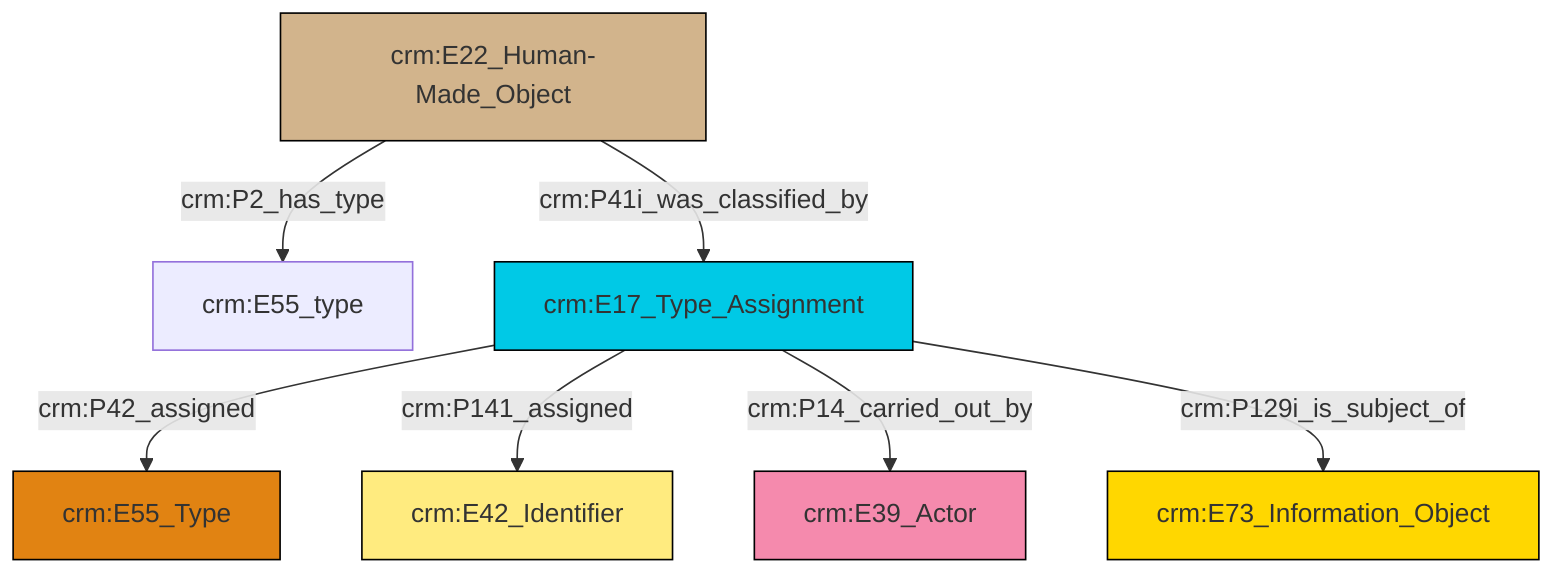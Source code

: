 graph TD
classDef Literal fill:#f2f2f2,stroke:#000000;
classDef CRM_Entity fill:#FFFFFF,stroke:#000000;
classDef Temporal_Entity fill:#00C9E6, stroke:#000000;
classDef Type fill:#E18312, stroke:#000000;
classDef Time-Span fill:#2C9C91, stroke:#000000;
classDef Appellation fill:#FFEB7F, stroke:#000000;
classDef Place fill:#008836, stroke:#000000;
classDef Persistent_Item fill:#B266B2, stroke:#000000;
classDef Conceptual_Object fill:#FFD700, stroke:#000000;
classDef Physical_Thing fill:#D2B48C, stroke:#000000;
classDef Actor fill:#f58aad, stroke:#000000;
classDef PC_Classes fill:#4ce600, stroke:#000000;
classDef Multi fill:#cccccc,stroke:#000000;

6["crm:E22_Human-Made_Object"]:::Physical_Thing -->|crm:P2_has_type| 0["crm:E55_type"]:::Default
7["crm:E17_Type_Assignment"]:::Temporal_Entity -->|crm:P42_assigned| 2["crm:E55_Type"]:::Type
6["crm:E22_Human-Made_Object"]:::Physical_Thing -->|crm:P41i_was_classified_by| 7["crm:E17_Type_Assignment"]:::Temporal_Entity
7["crm:E17_Type_Assignment"]:::Temporal_Entity -->|crm:P141_assigned| 11["crm:E42_Identifier"]:::Appellation
7["crm:E17_Type_Assignment"]:::Temporal_Entity -->|crm:P14_carried_out_by| 4["crm:E39_Actor"]:::Actor
7["crm:E17_Type_Assignment"]:::Temporal_Entity -->|crm:P129i_is_subject_of| 8["crm:E73_Information_Object"]:::Conceptual_Object